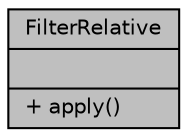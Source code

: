 digraph "FilterRelative"
{
 // LATEX_PDF_SIZE
  edge [fontname="Helvetica",fontsize="10",labelfontname="Helvetica",labelfontsize="10"];
  node [fontname="Helvetica",fontsize="10",shape=record];
  Node1 [label="{FilterRelative\n||+ apply()\l}",height=0.2,width=0.4,color="black", fillcolor="grey75", style="filled", fontcolor="black",tooltip="The implementation of the \"relative\" filter."];
}
